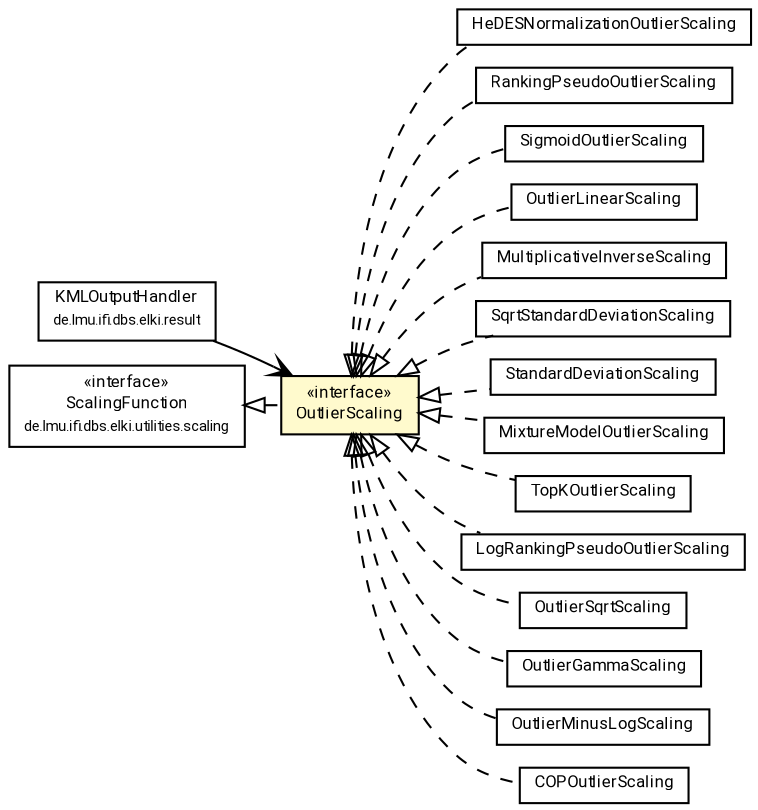 #!/usr/local/bin/dot
#
# Class diagram 
# Generated by UMLGraph version R5_7_2-60-g0e99a6 (http://www.spinellis.gr/umlgraph/)
#

digraph G {
	graph [fontnames="svg"]
	edge [fontname="Roboto",fontsize=7,labelfontname="Roboto",labelfontsize=7,color="black"];
	node [fontname="Roboto",fontcolor="black",fontsize=8,shape=plaintext,margin=0,width=0,height=0];
	nodesep=0.15;
	ranksep=0.25;
	rankdir=LR;
	// de.lmu.ifi.dbs.elki.result.KMLOutputHandler
	c7810353 [label=<<table title="de.lmu.ifi.dbs.elki.result.KMLOutputHandler" border="0" cellborder="1" cellspacing="0" cellpadding="2" href="../../../result/KMLOutputHandler.html" target="_parent">
		<tr><td><table border="0" cellspacing="0" cellpadding="1">
		<tr><td align="center" balign="center"> <font face="Roboto">KMLOutputHandler</font> </td></tr>
		<tr><td align="center" balign="center"> <font face="Roboto" point-size="7.0">de.lmu.ifi.dbs.elki.result</font> </td></tr>
		</table></td></tr>
		</table>>, URL="../../../result/KMLOutputHandler.html"];
	// de.lmu.ifi.dbs.elki.utilities.scaling.ScalingFunction
	c7811301 [label=<<table title="de.lmu.ifi.dbs.elki.utilities.scaling.ScalingFunction" border="0" cellborder="1" cellspacing="0" cellpadding="2" href="../ScalingFunction.html" target="_parent">
		<tr><td><table border="0" cellspacing="0" cellpadding="1">
		<tr><td align="center" balign="center"> &#171;interface&#187; </td></tr>
		<tr><td align="center" balign="center"> <font face="Roboto">ScalingFunction</font> </td></tr>
		<tr><td align="center" balign="center"> <font face="Roboto" point-size="7.0">de.lmu.ifi.dbs.elki.utilities.scaling</font> </td></tr>
		</table></td></tr>
		</table>>, URL="../ScalingFunction.html"];
	// de.lmu.ifi.dbs.elki.utilities.scaling.outlier.HeDESNormalizationOutlierScaling
	c7813160 [label=<<table title="de.lmu.ifi.dbs.elki.utilities.scaling.outlier.HeDESNormalizationOutlierScaling" border="0" cellborder="1" cellspacing="0" cellpadding="2" href="HeDESNormalizationOutlierScaling.html" target="_parent">
		<tr><td><table border="0" cellspacing="0" cellpadding="1">
		<tr><td align="center" balign="center"> <font face="Roboto">HeDESNormalizationOutlierScaling</font> </td></tr>
		</table></td></tr>
		</table>>, URL="HeDESNormalizationOutlierScaling.html"];
	// de.lmu.ifi.dbs.elki.utilities.scaling.outlier.OutlierScaling
	c7813163 [label=<<table title="de.lmu.ifi.dbs.elki.utilities.scaling.outlier.OutlierScaling" border="0" cellborder="1" cellspacing="0" cellpadding="2" bgcolor="lemonChiffon" href="OutlierScaling.html" target="_parent">
		<tr><td><table border="0" cellspacing="0" cellpadding="1">
		<tr><td align="center" balign="center"> &#171;interface&#187; </td></tr>
		<tr><td align="center" balign="center"> <font face="Roboto">OutlierScaling</font> </td></tr>
		</table></td></tr>
		</table>>, URL="OutlierScaling.html"];
	// de.lmu.ifi.dbs.elki.utilities.scaling.outlier.RankingPseudoOutlierScaling
	c7813164 [label=<<table title="de.lmu.ifi.dbs.elki.utilities.scaling.outlier.RankingPseudoOutlierScaling" border="0" cellborder="1" cellspacing="0" cellpadding="2" href="RankingPseudoOutlierScaling.html" target="_parent">
		<tr><td><table border="0" cellspacing="0" cellpadding="1">
		<tr><td align="center" balign="center"> <font face="Roboto">RankingPseudoOutlierScaling</font> </td></tr>
		</table></td></tr>
		</table>>, URL="RankingPseudoOutlierScaling.html"];
	// de.lmu.ifi.dbs.elki.utilities.scaling.outlier.SigmoidOutlierScaling
	c7813165 [label=<<table title="de.lmu.ifi.dbs.elki.utilities.scaling.outlier.SigmoidOutlierScaling" border="0" cellborder="1" cellspacing="0" cellpadding="2" href="SigmoidOutlierScaling.html" target="_parent">
		<tr><td><table border="0" cellspacing="0" cellpadding="1">
		<tr><td align="center" balign="center"> <font face="Roboto">SigmoidOutlierScaling</font> </td></tr>
		</table></td></tr>
		</table>>, URL="SigmoidOutlierScaling.html"];
	// de.lmu.ifi.dbs.elki.utilities.scaling.outlier.OutlierLinearScaling
	c7813166 [label=<<table title="de.lmu.ifi.dbs.elki.utilities.scaling.outlier.OutlierLinearScaling" border="0" cellborder="1" cellspacing="0" cellpadding="2" href="OutlierLinearScaling.html" target="_parent">
		<tr><td><table border="0" cellspacing="0" cellpadding="1">
		<tr><td align="center" balign="center"> <font face="Roboto">OutlierLinearScaling</font> </td></tr>
		</table></td></tr>
		</table>>, URL="OutlierLinearScaling.html"];
	// de.lmu.ifi.dbs.elki.utilities.scaling.outlier.MultiplicativeInverseScaling
	c7813168 [label=<<table title="de.lmu.ifi.dbs.elki.utilities.scaling.outlier.MultiplicativeInverseScaling" border="0" cellborder="1" cellspacing="0" cellpadding="2" href="MultiplicativeInverseScaling.html" target="_parent">
		<tr><td><table border="0" cellspacing="0" cellpadding="1">
		<tr><td align="center" balign="center"> <font face="Roboto">MultiplicativeInverseScaling</font> </td></tr>
		</table></td></tr>
		</table>>, URL="MultiplicativeInverseScaling.html"];
	// de.lmu.ifi.dbs.elki.utilities.scaling.outlier.SqrtStandardDeviationScaling
	c7813169 [label=<<table title="de.lmu.ifi.dbs.elki.utilities.scaling.outlier.SqrtStandardDeviationScaling" border="0" cellborder="1" cellspacing="0" cellpadding="2" href="SqrtStandardDeviationScaling.html" target="_parent">
		<tr><td><table border="0" cellspacing="0" cellpadding="1">
		<tr><td align="center" balign="center"> <font face="Roboto">SqrtStandardDeviationScaling</font> </td></tr>
		</table></td></tr>
		</table>>, URL="SqrtStandardDeviationScaling.html"];
	// de.lmu.ifi.dbs.elki.utilities.scaling.outlier.StandardDeviationScaling
	c7813171 [label=<<table title="de.lmu.ifi.dbs.elki.utilities.scaling.outlier.StandardDeviationScaling" border="0" cellborder="1" cellspacing="0" cellpadding="2" href="StandardDeviationScaling.html" target="_parent">
		<tr><td><table border="0" cellspacing="0" cellpadding="1">
		<tr><td align="center" balign="center"> <font face="Roboto">StandardDeviationScaling</font> </td></tr>
		</table></td></tr>
		</table>>, URL="StandardDeviationScaling.html"];
	// de.lmu.ifi.dbs.elki.utilities.scaling.outlier.MixtureModelOutlierScaling
	c7813173 [label=<<table title="de.lmu.ifi.dbs.elki.utilities.scaling.outlier.MixtureModelOutlierScaling" border="0" cellborder="1" cellspacing="0" cellpadding="2" href="MixtureModelOutlierScaling.html" target="_parent">
		<tr><td><table border="0" cellspacing="0" cellpadding="1">
		<tr><td align="center" balign="center"> <font face="Roboto">MixtureModelOutlierScaling</font> </td></tr>
		</table></td></tr>
		</table>>, URL="MixtureModelOutlierScaling.html"];
	// de.lmu.ifi.dbs.elki.utilities.scaling.outlier.TopKOutlierScaling
	c7813174 [label=<<table title="de.lmu.ifi.dbs.elki.utilities.scaling.outlier.TopKOutlierScaling" border="0" cellborder="1" cellspacing="0" cellpadding="2" href="TopKOutlierScaling.html" target="_parent">
		<tr><td><table border="0" cellspacing="0" cellpadding="1">
		<tr><td align="center" balign="center"> <font face="Roboto">TopKOutlierScaling</font> </td></tr>
		</table></td></tr>
		</table>>, URL="TopKOutlierScaling.html"];
	// de.lmu.ifi.dbs.elki.utilities.scaling.outlier.LogRankingPseudoOutlierScaling
	c7813176 [label=<<table title="de.lmu.ifi.dbs.elki.utilities.scaling.outlier.LogRankingPseudoOutlierScaling" border="0" cellborder="1" cellspacing="0" cellpadding="2" href="LogRankingPseudoOutlierScaling.html" target="_parent">
		<tr><td><table border="0" cellspacing="0" cellpadding="1">
		<tr><td align="center" balign="center"> <font face="Roboto">LogRankingPseudoOutlierScaling</font> </td></tr>
		</table></td></tr>
		</table>>, URL="LogRankingPseudoOutlierScaling.html"];
	// de.lmu.ifi.dbs.elki.utilities.scaling.outlier.OutlierSqrtScaling
	c7813177 [label=<<table title="de.lmu.ifi.dbs.elki.utilities.scaling.outlier.OutlierSqrtScaling" border="0" cellborder="1" cellspacing="0" cellpadding="2" href="OutlierSqrtScaling.html" target="_parent">
		<tr><td><table border="0" cellspacing="0" cellpadding="1">
		<tr><td align="center" balign="center"> <font face="Roboto">OutlierSqrtScaling</font> </td></tr>
		</table></td></tr>
		</table>>, URL="OutlierSqrtScaling.html"];
	// de.lmu.ifi.dbs.elki.utilities.scaling.outlier.OutlierGammaScaling
	c7813179 [label=<<table title="de.lmu.ifi.dbs.elki.utilities.scaling.outlier.OutlierGammaScaling" border="0" cellborder="1" cellspacing="0" cellpadding="2" href="OutlierGammaScaling.html" target="_parent">
		<tr><td><table border="0" cellspacing="0" cellpadding="1">
		<tr><td align="center" balign="center"> <font face="Roboto">OutlierGammaScaling</font> </td></tr>
		</table></td></tr>
		</table>>, URL="OutlierGammaScaling.html"];
	// de.lmu.ifi.dbs.elki.utilities.scaling.outlier.OutlierMinusLogScaling
	c7813181 [label=<<table title="de.lmu.ifi.dbs.elki.utilities.scaling.outlier.OutlierMinusLogScaling" border="0" cellborder="1" cellspacing="0" cellpadding="2" href="OutlierMinusLogScaling.html" target="_parent">
		<tr><td><table border="0" cellspacing="0" cellpadding="1">
		<tr><td align="center" balign="center"> <font face="Roboto">OutlierMinusLogScaling</font> </td></tr>
		</table></td></tr>
		</table>>, URL="OutlierMinusLogScaling.html"];
	// de.lmu.ifi.dbs.elki.utilities.scaling.outlier.COPOutlierScaling
	c7813182 [label=<<table title="de.lmu.ifi.dbs.elki.utilities.scaling.outlier.COPOutlierScaling" border="0" cellborder="1" cellspacing="0" cellpadding="2" href="COPOutlierScaling.html" target="_parent">
		<tr><td><table border="0" cellspacing="0" cellpadding="1">
		<tr><td align="center" balign="center"> <font face="Roboto">COPOutlierScaling</font> </td></tr>
		</table></td></tr>
		</table>>, URL="COPOutlierScaling.html"];
	// de.lmu.ifi.dbs.elki.utilities.scaling.outlier.HeDESNormalizationOutlierScaling implements de.lmu.ifi.dbs.elki.utilities.scaling.outlier.OutlierScaling
	c7813163 -> c7813160 [arrowtail=empty,style=dashed,dir=back,weight=9];
	// de.lmu.ifi.dbs.elki.utilities.scaling.outlier.OutlierScaling implements de.lmu.ifi.dbs.elki.utilities.scaling.ScalingFunction
	c7811301 -> c7813163 [arrowtail=empty,style=dashed,dir=back,weight=9];
	// de.lmu.ifi.dbs.elki.utilities.scaling.outlier.RankingPseudoOutlierScaling implements de.lmu.ifi.dbs.elki.utilities.scaling.outlier.OutlierScaling
	c7813163 -> c7813164 [arrowtail=empty,style=dashed,dir=back,weight=9];
	// de.lmu.ifi.dbs.elki.utilities.scaling.outlier.SigmoidOutlierScaling implements de.lmu.ifi.dbs.elki.utilities.scaling.outlier.OutlierScaling
	c7813163 -> c7813165 [arrowtail=empty,style=dashed,dir=back,weight=9];
	// de.lmu.ifi.dbs.elki.utilities.scaling.outlier.OutlierLinearScaling implements de.lmu.ifi.dbs.elki.utilities.scaling.outlier.OutlierScaling
	c7813163 -> c7813166 [arrowtail=empty,style=dashed,dir=back,weight=9];
	// de.lmu.ifi.dbs.elki.utilities.scaling.outlier.MultiplicativeInverseScaling implements de.lmu.ifi.dbs.elki.utilities.scaling.outlier.OutlierScaling
	c7813163 -> c7813168 [arrowtail=empty,style=dashed,dir=back,weight=9];
	// de.lmu.ifi.dbs.elki.utilities.scaling.outlier.SqrtStandardDeviationScaling implements de.lmu.ifi.dbs.elki.utilities.scaling.outlier.OutlierScaling
	c7813163 -> c7813169 [arrowtail=empty,style=dashed,dir=back,weight=9];
	// de.lmu.ifi.dbs.elki.utilities.scaling.outlier.StandardDeviationScaling implements de.lmu.ifi.dbs.elki.utilities.scaling.outlier.OutlierScaling
	c7813163 -> c7813171 [arrowtail=empty,style=dashed,dir=back,weight=9];
	// de.lmu.ifi.dbs.elki.utilities.scaling.outlier.MixtureModelOutlierScaling implements de.lmu.ifi.dbs.elki.utilities.scaling.outlier.OutlierScaling
	c7813163 -> c7813173 [arrowtail=empty,style=dashed,dir=back,weight=9];
	// de.lmu.ifi.dbs.elki.utilities.scaling.outlier.TopKOutlierScaling implements de.lmu.ifi.dbs.elki.utilities.scaling.outlier.OutlierScaling
	c7813163 -> c7813174 [arrowtail=empty,style=dashed,dir=back,weight=9];
	// de.lmu.ifi.dbs.elki.utilities.scaling.outlier.LogRankingPseudoOutlierScaling implements de.lmu.ifi.dbs.elki.utilities.scaling.outlier.OutlierScaling
	c7813163 -> c7813176 [arrowtail=empty,style=dashed,dir=back,weight=9];
	// de.lmu.ifi.dbs.elki.utilities.scaling.outlier.OutlierSqrtScaling implements de.lmu.ifi.dbs.elki.utilities.scaling.outlier.OutlierScaling
	c7813163 -> c7813177 [arrowtail=empty,style=dashed,dir=back,weight=9];
	// de.lmu.ifi.dbs.elki.utilities.scaling.outlier.OutlierGammaScaling implements de.lmu.ifi.dbs.elki.utilities.scaling.outlier.OutlierScaling
	c7813163 -> c7813179 [arrowtail=empty,style=dashed,dir=back,weight=9];
	// de.lmu.ifi.dbs.elki.utilities.scaling.outlier.OutlierMinusLogScaling implements de.lmu.ifi.dbs.elki.utilities.scaling.outlier.OutlierScaling
	c7813163 -> c7813181 [arrowtail=empty,style=dashed,dir=back,weight=9];
	// de.lmu.ifi.dbs.elki.utilities.scaling.outlier.COPOutlierScaling implements de.lmu.ifi.dbs.elki.utilities.scaling.outlier.OutlierScaling
	c7813163 -> c7813182 [arrowtail=empty,style=dashed,dir=back,weight=9];
	// de.lmu.ifi.dbs.elki.result.KMLOutputHandler navassoc de.lmu.ifi.dbs.elki.utilities.scaling.outlier.OutlierScaling
	c7810353 -> c7813163 [arrowhead=open,weight=1];
}

